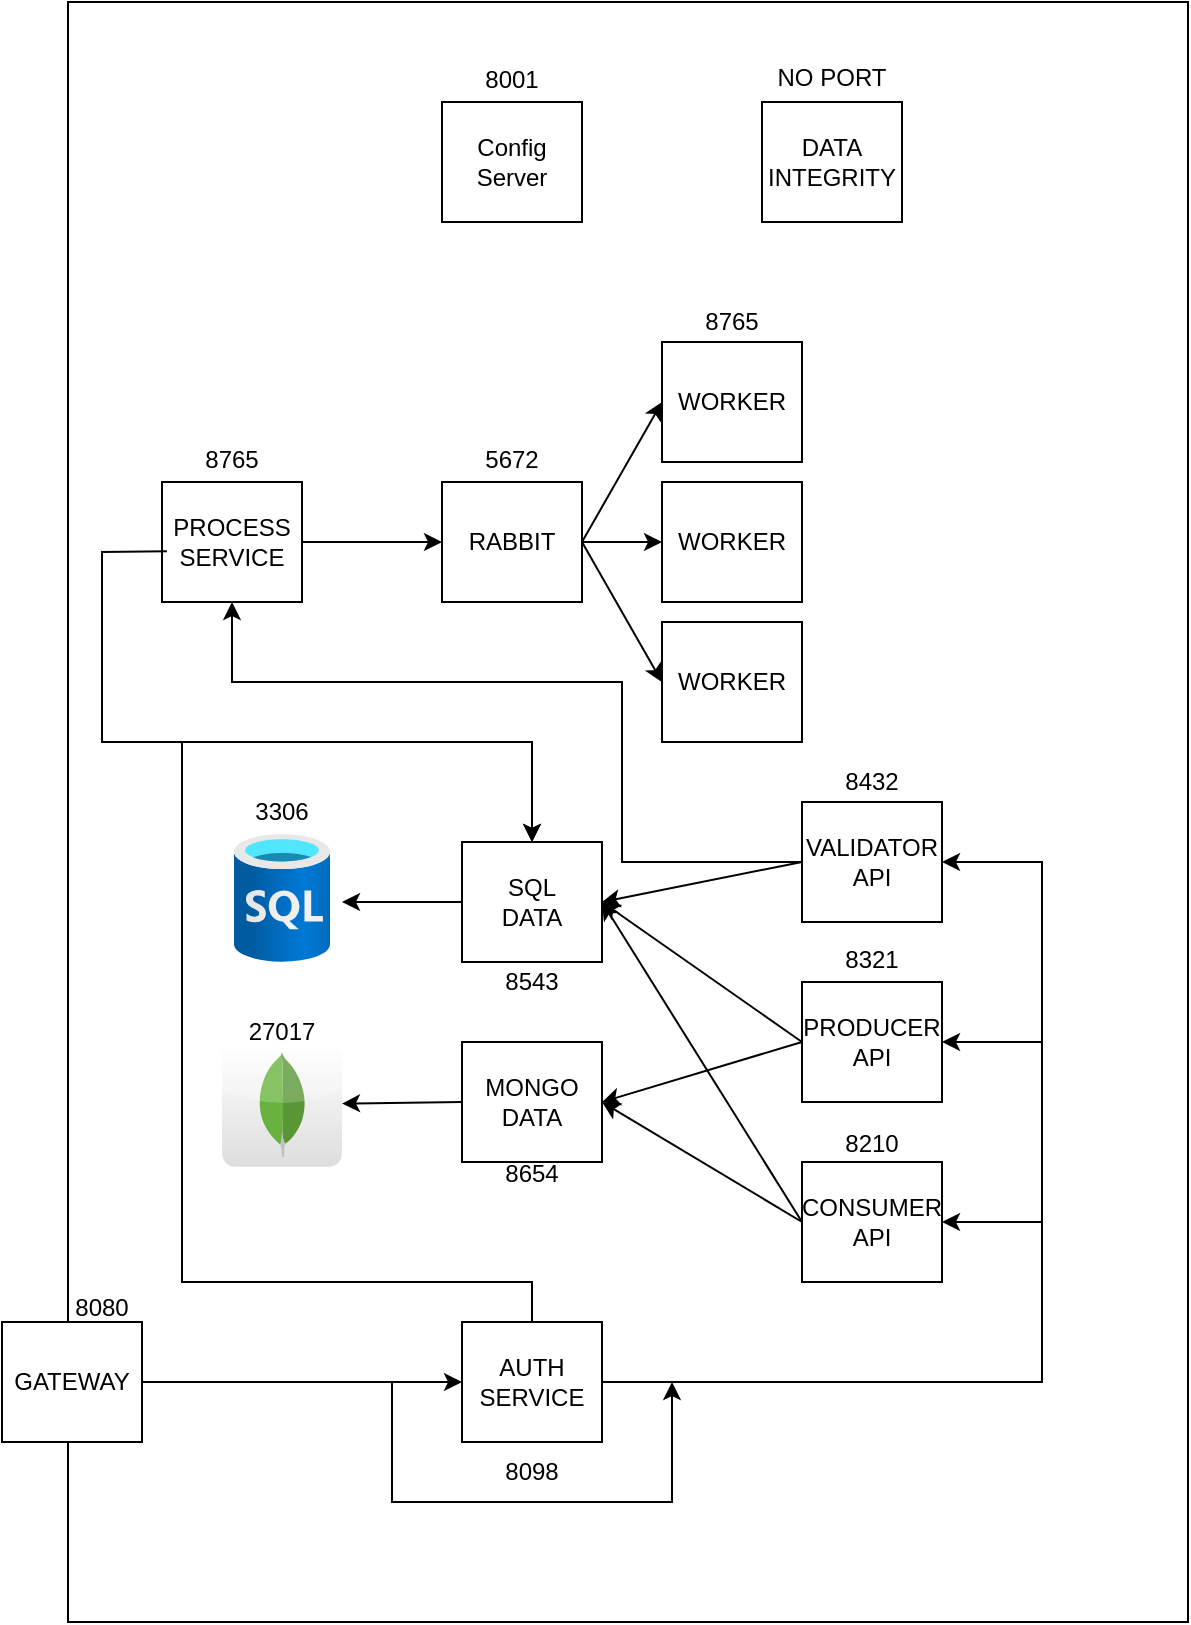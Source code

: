<mxfile version="21.3.5" type="device">
  <diagram name="Página-1" id="8y7hkBit5efz2z61bQLW">
    <mxGraphModel dx="1079" dy="1754" grid="1" gridSize="10" guides="1" tooltips="1" connect="1" arrows="1" fold="1" page="1" pageScale="1" pageWidth="827" pageHeight="1169" math="0" shadow="0">
      <root>
        <mxCell id="0" />
        <mxCell id="1" parent="0" />
        <mxCell id="MxKCkwWiX9baxo1fZTRV-38" value="" style="rounded=0;whiteSpace=wrap;html=1;fillColor=none;" vertex="1" parent="1">
          <mxGeometry x="133" y="-10" width="560" height="810" as="geometry" />
        </mxCell>
        <mxCell id="MxKCkwWiX9baxo1fZTRV-1" value="Config Server" style="rounded=0;whiteSpace=wrap;html=1;" vertex="1" parent="1">
          <mxGeometry x="320" y="40" width="70" height="60" as="geometry" />
        </mxCell>
        <mxCell id="MxKCkwWiX9baxo1fZTRV-2" value="PROCESS&lt;br&gt;SERVICE" style="rounded=0;whiteSpace=wrap;html=1;" vertex="1" parent="1">
          <mxGeometry x="180" y="230" width="70" height="60" as="geometry" />
        </mxCell>
        <mxCell id="MxKCkwWiX9baxo1fZTRV-3" value="RABBIT" style="rounded=0;whiteSpace=wrap;html=1;" vertex="1" parent="1">
          <mxGeometry x="320" y="230" width="70" height="60" as="geometry" />
        </mxCell>
        <mxCell id="MxKCkwWiX9baxo1fZTRV-4" value="WORKER" style="rounded=0;whiteSpace=wrap;html=1;" vertex="1" parent="1">
          <mxGeometry x="430" y="160" width="70" height="60" as="geometry" />
        </mxCell>
        <mxCell id="MxKCkwWiX9baxo1fZTRV-5" value="WORKER" style="rounded=0;whiteSpace=wrap;html=1;" vertex="1" parent="1">
          <mxGeometry x="430" y="230" width="70" height="60" as="geometry" />
        </mxCell>
        <mxCell id="MxKCkwWiX9baxo1fZTRV-6" value="WORKER" style="rounded=0;whiteSpace=wrap;html=1;" vertex="1" parent="1">
          <mxGeometry x="430" y="300" width="70" height="60" as="geometry" />
        </mxCell>
        <mxCell id="MxKCkwWiX9baxo1fZTRV-7" value="SQL&lt;br&gt;DATA" style="rounded=0;whiteSpace=wrap;html=1;" vertex="1" parent="1">
          <mxGeometry x="330" y="410" width="70" height="60" as="geometry" />
        </mxCell>
        <mxCell id="MxKCkwWiX9baxo1fZTRV-9" value="PRODUCER API" style="rounded=0;whiteSpace=wrap;html=1;" vertex="1" parent="1">
          <mxGeometry x="500" y="480" width="70" height="60" as="geometry" />
        </mxCell>
        <mxCell id="MxKCkwWiX9baxo1fZTRV-10" value="CONSUMER&lt;br&gt;API" style="rounded=0;whiteSpace=wrap;html=1;" vertex="1" parent="1">
          <mxGeometry x="500" y="570" width="70" height="60" as="geometry" />
        </mxCell>
        <mxCell id="MxKCkwWiX9baxo1fZTRV-11" value="VALIDATOR&lt;br&gt;API" style="rounded=0;whiteSpace=wrap;html=1;" vertex="1" parent="1">
          <mxGeometry x="500" y="390" width="70" height="60" as="geometry" />
        </mxCell>
        <mxCell id="MxKCkwWiX9baxo1fZTRV-12" value="MONGO&lt;br&gt;DATA" style="rounded=0;whiteSpace=wrap;html=1;" vertex="1" parent="1">
          <mxGeometry x="330" y="510" width="70" height="60" as="geometry" />
        </mxCell>
        <mxCell id="MxKCkwWiX9baxo1fZTRV-13" value="AUTH&lt;br&gt;SERVICE" style="rounded=0;whiteSpace=wrap;html=1;" vertex="1" parent="1">
          <mxGeometry x="330" y="650" width="70" height="60" as="geometry" />
        </mxCell>
        <mxCell id="MxKCkwWiX9baxo1fZTRV-15" value="GATEWAY" style="rounded=0;whiteSpace=wrap;html=1;" vertex="1" parent="1">
          <mxGeometry x="100" y="650" width="70" height="60" as="geometry" />
        </mxCell>
        <mxCell id="MxKCkwWiX9baxo1fZTRV-16" value="DATA INTEGRITY" style="rounded=0;whiteSpace=wrap;html=1;" vertex="1" parent="1">
          <mxGeometry x="480" y="40" width="70" height="60" as="geometry" />
        </mxCell>
        <mxCell id="MxKCkwWiX9baxo1fZTRV-17" value="" style="endArrow=classic;html=1;rounded=0;exitX=1;exitY=0.5;exitDx=0;exitDy=0;entryX=0;entryY=0.5;entryDx=0;entryDy=0;" edge="1" parent="1" source="MxKCkwWiX9baxo1fZTRV-15" target="MxKCkwWiX9baxo1fZTRV-13">
          <mxGeometry width="50" height="50" relative="1" as="geometry">
            <mxPoint x="480" y="470" as="sourcePoint" />
            <mxPoint x="530" y="420" as="targetPoint" />
          </mxGeometry>
        </mxCell>
        <mxCell id="MxKCkwWiX9baxo1fZTRV-18" value="" style="endArrow=classic;html=1;rounded=0;exitX=1;exitY=0.5;exitDx=0;exitDy=0;entryX=1;entryY=0.5;entryDx=0;entryDy=0;" edge="1" parent="1" source="MxKCkwWiX9baxo1fZTRV-13" target="MxKCkwWiX9baxo1fZTRV-11">
          <mxGeometry width="50" height="50" relative="1" as="geometry">
            <mxPoint x="480" y="470" as="sourcePoint" />
            <mxPoint x="540" y="800" as="targetPoint" />
            <Array as="points">
              <mxPoint x="620" y="680" />
              <mxPoint x="620" y="420" />
            </Array>
          </mxGeometry>
        </mxCell>
        <mxCell id="MxKCkwWiX9baxo1fZTRV-19" value="" style="endArrow=classic;html=1;rounded=0;entryX=1;entryY=0.5;entryDx=0;entryDy=0;" edge="1" parent="1" target="MxKCkwWiX9baxo1fZTRV-9">
          <mxGeometry width="50" height="50" relative="1" as="geometry">
            <mxPoint x="620" y="510" as="sourcePoint" />
            <mxPoint x="530" y="420" as="targetPoint" />
          </mxGeometry>
        </mxCell>
        <mxCell id="MxKCkwWiX9baxo1fZTRV-20" value="" style="endArrow=classic;html=1;rounded=0;entryX=1;entryY=0.5;entryDx=0;entryDy=0;" edge="1" parent="1" target="MxKCkwWiX9baxo1fZTRV-10">
          <mxGeometry width="50" height="50" relative="1" as="geometry">
            <mxPoint x="620" y="600" as="sourcePoint" />
            <mxPoint x="530" y="420" as="targetPoint" />
          </mxGeometry>
        </mxCell>
        <mxCell id="MxKCkwWiX9baxo1fZTRV-21" value="" style="endArrow=classic;html=1;rounded=0;" edge="1" parent="1">
          <mxGeometry width="50" height="50" relative="1" as="geometry">
            <mxPoint x="295" y="680" as="sourcePoint" />
            <mxPoint x="435" y="680" as="targetPoint" />
            <Array as="points">
              <mxPoint x="295" y="740" />
              <mxPoint x="435" y="740" />
            </Array>
          </mxGeometry>
        </mxCell>
        <mxCell id="MxKCkwWiX9baxo1fZTRV-22" value="" style="dashed=0;outlineConnect=0;html=1;align=center;labelPosition=center;verticalLabelPosition=bottom;verticalAlign=top;shape=mxgraph.webicons.mongodb;gradientColor=#DFDEDE" vertex="1" parent="1">
          <mxGeometry x="210" y="510" width="60" height="62.4" as="geometry" />
        </mxCell>
        <mxCell id="MxKCkwWiX9baxo1fZTRV-23" value="" style="endArrow=classic;html=1;rounded=0;exitX=0;exitY=0.5;exitDx=0;exitDy=0;" edge="1" parent="1" source="MxKCkwWiX9baxo1fZTRV-12" target="MxKCkwWiX9baxo1fZTRV-22">
          <mxGeometry width="50" height="50" relative="1" as="geometry">
            <mxPoint x="480" y="470" as="sourcePoint" />
            <mxPoint x="530" y="420" as="targetPoint" />
          </mxGeometry>
        </mxCell>
        <mxCell id="MxKCkwWiX9baxo1fZTRV-24" value="" style="image;aspect=fixed;html=1;points=[];align=center;fontSize=12;image=img/lib/azure2/databases/SQL_Database.svg;" vertex="1" parent="1">
          <mxGeometry x="216" y="406" width="48" height="64" as="geometry" />
        </mxCell>
        <mxCell id="MxKCkwWiX9baxo1fZTRV-25" value="" style="endArrow=classic;html=1;rounded=0;exitX=0;exitY=0.5;exitDx=0;exitDy=0;" edge="1" parent="1" source="MxKCkwWiX9baxo1fZTRV-7">
          <mxGeometry width="50" height="50" relative="1" as="geometry">
            <mxPoint x="480" y="470" as="sourcePoint" />
            <mxPoint x="270" y="440" as="targetPoint" />
          </mxGeometry>
        </mxCell>
        <mxCell id="MxKCkwWiX9baxo1fZTRV-26" value="" style="endArrow=classic;html=1;rounded=0;exitX=1;exitY=0.5;exitDx=0;exitDy=0;entryX=0;entryY=0.5;entryDx=0;entryDy=0;" edge="1" parent="1" source="MxKCkwWiX9baxo1fZTRV-3" target="MxKCkwWiX9baxo1fZTRV-4">
          <mxGeometry width="50" height="50" relative="1" as="geometry">
            <mxPoint x="480" y="470" as="sourcePoint" />
            <mxPoint x="530" y="420" as="targetPoint" />
          </mxGeometry>
        </mxCell>
        <mxCell id="MxKCkwWiX9baxo1fZTRV-27" value="" style="endArrow=classic;html=1;rounded=0;exitX=1;exitY=0.5;exitDx=0;exitDy=0;" edge="1" parent="1" source="MxKCkwWiX9baxo1fZTRV-3" target="MxKCkwWiX9baxo1fZTRV-5">
          <mxGeometry width="50" height="50" relative="1" as="geometry">
            <mxPoint x="480" y="470" as="sourcePoint" />
            <mxPoint x="530" y="420" as="targetPoint" />
          </mxGeometry>
        </mxCell>
        <mxCell id="MxKCkwWiX9baxo1fZTRV-28" value="" style="endArrow=classic;html=1;rounded=0;exitX=1;exitY=0.5;exitDx=0;exitDy=0;entryX=0;entryY=0.5;entryDx=0;entryDy=0;" edge="1" parent="1" source="MxKCkwWiX9baxo1fZTRV-3" target="MxKCkwWiX9baxo1fZTRV-6">
          <mxGeometry width="50" height="50" relative="1" as="geometry">
            <mxPoint x="480" y="470" as="sourcePoint" />
            <mxPoint x="530" y="420" as="targetPoint" />
          </mxGeometry>
        </mxCell>
        <mxCell id="MxKCkwWiX9baxo1fZTRV-29" value="" style="endArrow=classic;html=1;rounded=0;exitX=1;exitY=0.5;exitDx=0;exitDy=0;entryX=0;entryY=0.5;entryDx=0;entryDy=0;" edge="1" parent="1" source="MxKCkwWiX9baxo1fZTRV-2" target="MxKCkwWiX9baxo1fZTRV-3">
          <mxGeometry width="50" height="50" relative="1" as="geometry">
            <mxPoint x="480" y="470" as="sourcePoint" />
            <mxPoint x="530" y="420" as="targetPoint" />
          </mxGeometry>
        </mxCell>
        <mxCell id="MxKCkwWiX9baxo1fZTRV-30" value="" style="endArrow=classic;html=1;rounded=0;exitX=0.035;exitY=0.577;exitDx=0;exitDy=0;entryX=0.5;entryY=0;entryDx=0;entryDy=0;exitPerimeter=0;" edge="1" parent="1" source="MxKCkwWiX9baxo1fZTRV-2" target="MxKCkwWiX9baxo1fZTRV-7">
          <mxGeometry width="50" height="50" relative="1" as="geometry">
            <mxPoint x="480" y="470" as="sourcePoint" />
            <mxPoint x="530" y="420" as="targetPoint" />
            <Array as="points">
              <mxPoint x="150" y="265" />
              <mxPoint x="150" y="360" />
              <mxPoint x="365" y="360" />
            </Array>
          </mxGeometry>
        </mxCell>
        <mxCell id="MxKCkwWiX9baxo1fZTRV-33" value="" style="endArrow=classic;html=1;rounded=0;exitX=0;exitY=0.5;exitDx=0;exitDy=0;entryX=1;entryY=0.5;entryDx=0;entryDy=0;" edge="1" parent="1" source="MxKCkwWiX9baxo1fZTRV-11" target="MxKCkwWiX9baxo1fZTRV-7">
          <mxGeometry width="50" height="50" relative="1" as="geometry">
            <mxPoint x="480" y="470" as="sourcePoint" />
            <mxPoint x="530" y="420" as="targetPoint" />
          </mxGeometry>
        </mxCell>
        <mxCell id="MxKCkwWiX9baxo1fZTRV-34" value="" style="endArrow=classic;html=1;rounded=0;exitX=0;exitY=0.5;exitDx=0;exitDy=0;entryX=1;entryY=0.5;entryDx=0;entryDy=0;" edge="1" parent="1" source="MxKCkwWiX9baxo1fZTRV-9" target="MxKCkwWiX9baxo1fZTRV-12">
          <mxGeometry width="50" height="50" relative="1" as="geometry">
            <mxPoint x="480" y="470" as="sourcePoint" />
            <mxPoint x="530" y="420" as="targetPoint" />
          </mxGeometry>
        </mxCell>
        <mxCell id="MxKCkwWiX9baxo1fZTRV-35" value="" style="endArrow=classic;html=1;rounded=0;exitX=0;exitY=0.5;exitDx=0;exitDy=0;entryX=1;entryY=0.5;entryDx=0;entryDy=0;" edge="1" parent="1" source="MxKCkwWiX9baxo1fZTRV-10" target="MxKCkwWiX9baxo1fZTRV-12">
          <mxGeometry width="50" height="50" relative="1" as="geometry">
            <mxPoint x="480" y="470" as="sourcePoint" />
            <mxPoint x="530" y="420" as="targetPoint" />
          </mxGeometry>
        </mxCell>
        <mxCell id="MxKCkwWiX9baxo1fZTRV-36" value="" style="endArrow=classic;html=1;rounded=0;entryX=1;entryY=0.5;entryDx=0;entryDy=0;exitX=0;exitY=0.5;exitDx=0;exitDy=0;" edge="1" parent="1" source="MxKCkwWiX9baxo1fZTRV-9" target="MxKCkwWiX9baxo1fZTRV-7">
          <mxGeometry width="50" height="50" relative="1" as="geometry">
            <mxPoint x="480" y="470" as="sourcePoint" />
            <mxPoint x="530" y="420" as="targetPoint" />
          </mxGeometry>
        </mxCell>
        <mxCell id="MxKCkwWiX9baxo1fZTRV-37" value="" style="endArrow=classic;html=1;rounded=0;entryX=1;entryY=0.5;entryDx=0;entryDy=0;" edge="1" parent="1" target="MxKCkwWiX9baxo1fZTRV-7">
          <mxGeometry width="50" height="50" relative="1" as="geometry">
            <mxPoint x="500" y="600" as="sourcePoint" />
            <mxPoint x="530" y="420" as="targetPoint" />
          </mxGeometry>
        </mxCell>
        <mxCell id="MxKCkwWiX9baxo1fZTRV-39" value="" style="endArrow=classic;html=1;rounded=0;exitX=0.5;exitY=0;exitDx=0;exitDy=0;entryX=0.5;entryY=0;entryDx=0;entryDy=0;" edge="1" parent="1" source="MxKCkwWiX9baxo1fZTRV-13" target="MxKCkwWiX9baxo1fZTRV-7">
          <mxGeometry width="50" height="50" relative="1" as="geometry">
            <mxPoint x="480" y="470" as="sourcePoint" />
            <mxPoint x="365" y="360" as="targetPoint" />
            <Array as="points">
              <mxPoint x="365" y="630" />
              <mxPoint x="190" y="630" />
              <mxPoint x="190" y="490" />
              <mxPoint x="190" y="360" />
              <mxPoint x="365" y="360" />
            </Array>
          </mxGeometry>
        </mxCell>
        <mxCell id="MxKCkwWiX9baxo1fZTRV-40" value="8001" style="text;html=1;strokeColor=none;fillColor=none;align=center;verticalAlign=middle;whiteSpace=wrap;rounded=0;" vertex="1" parent="1">
          <mxGeometry x="325" y="14" width="60" height="30" as="geometry" />
        </mxCell>
        <mxCell id="MxKCkwWiX9baxo1fZTRV-41" value="NO PORT" style="text;html=1;strokeColor=none;fillColor=none;align=center;verticalAlign=middle;whiteSpace=wrap;rounded=0;" vertex="1" parent="1">
          <mxGeometry x="485" y="13" width="60" height="30" as="geometry" />
        </mxCell>
        <mxCell id="MxKCkwWiX9baxo1fZTRV-42" value="5672" style="text;html=1;strokeColor=none;fillColor=none;align=center;verticalAlign=middle;whiteSpace=wrap;rounded=0;" vertex="1" parent="1">
          <mxGeometry x="325" y="204" width="60" height="30" as="geometry" />
        </mxCell>
        <mxCell id="MxKCkwWiX9baxo1fZTRV-43" value="8765" style="text;html=1;strokeColor=none;fillColor=none;align=center;verticalAlign=middle;whiteSpace=wrap;rounded=0;" vertex="1" parent="1">
          <mxGeometry x="435" y="135" width="60" height="30" as="geometry" />
        </mxCell>
        <mxCell id="MxKCkwWiX9baxo1fZTRV-44" value="8765" style="text;html=1;strokeColor=none;fillColor=none;align=center;verticalAlign=middle;whiteSpace=wrap;rounded=0;" vertex="1" parent="1">
          <mxGeometry x="185" y="204" width="60" height="30" as="geometry" />
        </mxCell>
        <mxCell id="MxKCkwWiX9baxo1fZTRV-46" value="3306" style="text;html=1;strokeColor=none;fillColor=none;align=center;verticalAlign=middle;whiteSpace=wrap;rounded=0;" vertex="1" parent="1">
          <mxGeometry x="210" y="380" width="60" height="30" as="geometry" />
        </mxCell>
        <mxCell id="MxKCkwWiX9baxo1fZTRV-47" value="27017" style="text;html=1;strokeColor=none;fillColor=none;align=center;verticalAlign=middle;whiteSpace=wrap;rounded=0;" vertex="1" parent="1">
          <mxGeometry x="210" y="490" width="60" height="30" as="geometry" />
        </mxCell>
        <mxCell id="MxKCkwWiX9baxo1fZTRV-48" value="8080" style="text;html=1;strokeColor=none;fillColor=none;align=center;verticalAlign=middle;whiteSpace=wrap;rounded=0;" vertex="1" parent="1">
          <mxGeometry x="120" y="628" width="60" height="30" as="geometry" />
        </mxCell>
        <mxCell id="MxKCkwWiX9baxo1fZTRV-49" value="8098" style="text;html=1;strokeColor=none;fillColor=none;align=center;verticalAlign=middle;whiteSpace=wrap;rounded=0;" vertex="1" parent="1">
          <mxGeometry x="335" y="710" width="60" height="30" as="geometry" />
        </mxCell>
        <mxCell id="MxKCkwWiX9baxo1fZTRV-50" value="8210" style="text;html=1;strokeColor=none;fillColor=none;align=center;verticalAlign=middle;whiteSpace=wrap;rounded=0;" vertex="1" parent="1">
          <mxGeometry x="505" y="546.4" width="60" height="30" as="geometry" />
        </mxCell>
        <mxCell id="MxKCkwWiX9baxo1fZTRV-51" value="8321" style="text;html=1;strokeColor=none;fillColor=none;align=center;verticalAlign=middle;whiteSpace=wrap;rounded=0;" vertex="1" parent="1">
          <mxGeometry x="505" y="454" width="60" height="30" as="geometry" />
        </mxCell>
        <mxCell id="MxKCkwWiX9baxo1fZTRV-52" value="8432" style="text;html=1;strokeColor=none;fillColor=none;align=center;verticalAlign=middle;whiteSpace=wrap;rounded=0;" vertex="1" parent="1">
          <mxGeometry x="505" y="365" width="60" height="30" as="geometry" />
        </mxCell>
        <mxCell id="MxKCkwWiX9baxo1fZTRV-53" value="8654" style="text;html=1;strokeColor=none;fillColor=none;align=center;verticalAlign=middle;whiteSpace=wrap;rounded=0;" vertex="1" parent="1">
          <mxGeometry x="335" y="561" width="60" height="30" as="geometry" />
        </mxCell>
        <mxCell id="MxKCkwWiX9baxo1fZTRV-54" value="8543" style="text;html=1;strokeColor=none;fillColor=none;align=center;verticalAlign=middle;whiteSpace=wrap;rounded=0;" vertex="1" parent="1">
          <mxGeometry x="335" y="465" width="60" height="30" as="geometry" />
        </mxCell>
        <mxCell id="MxKCkwWiX9baxo1fZTRV-55" value="" style="endArrow=classic;html=1;rounded=0;exitX=0;exitY=0.5;exitDx=0;exitDy=0;entryX=0.5;entryY=1;entryDx=0;entryDy=0;" edge="1" parent="1" source="MxKCkwWiX9baxo1fZTRV-11" target="MxKCkwWiX9baxo1fZTRV-2">
          <mxGeometry width="50" height="50" relative="1" as="geometry">
            <mxPoint x="420" y="460" as="sourcePoint" />
            <mxPoint x="470" y="410" as="targetPoint" />
            <Array as="points">
              <mxPoint x="450" y="420" />
              <mxPoint x="410" y="420" />
              <mxPoint x="410" y="330" />
              <mxPoint x="215" y="330" />
            </Array>
          </mxGeometry>
        </mxCell>
      </root>
    </mxGraphModel>
  </diagram>
</mxfile>

